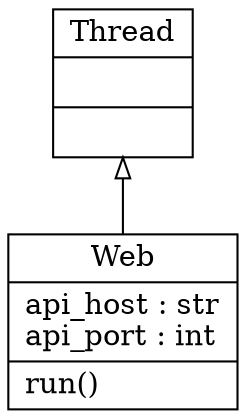 digraph "classes_web" {
charset="utf-8"
rankdir=BT
"0" [label="{Thread|\l|\l}", shape="record"];
"1" [label="{Web|api_host : str\lapi_port : int\l|run()\l}", shape="record"];
"1" -> "0" [arrowhead="empty", arrowtail="none"];
}
